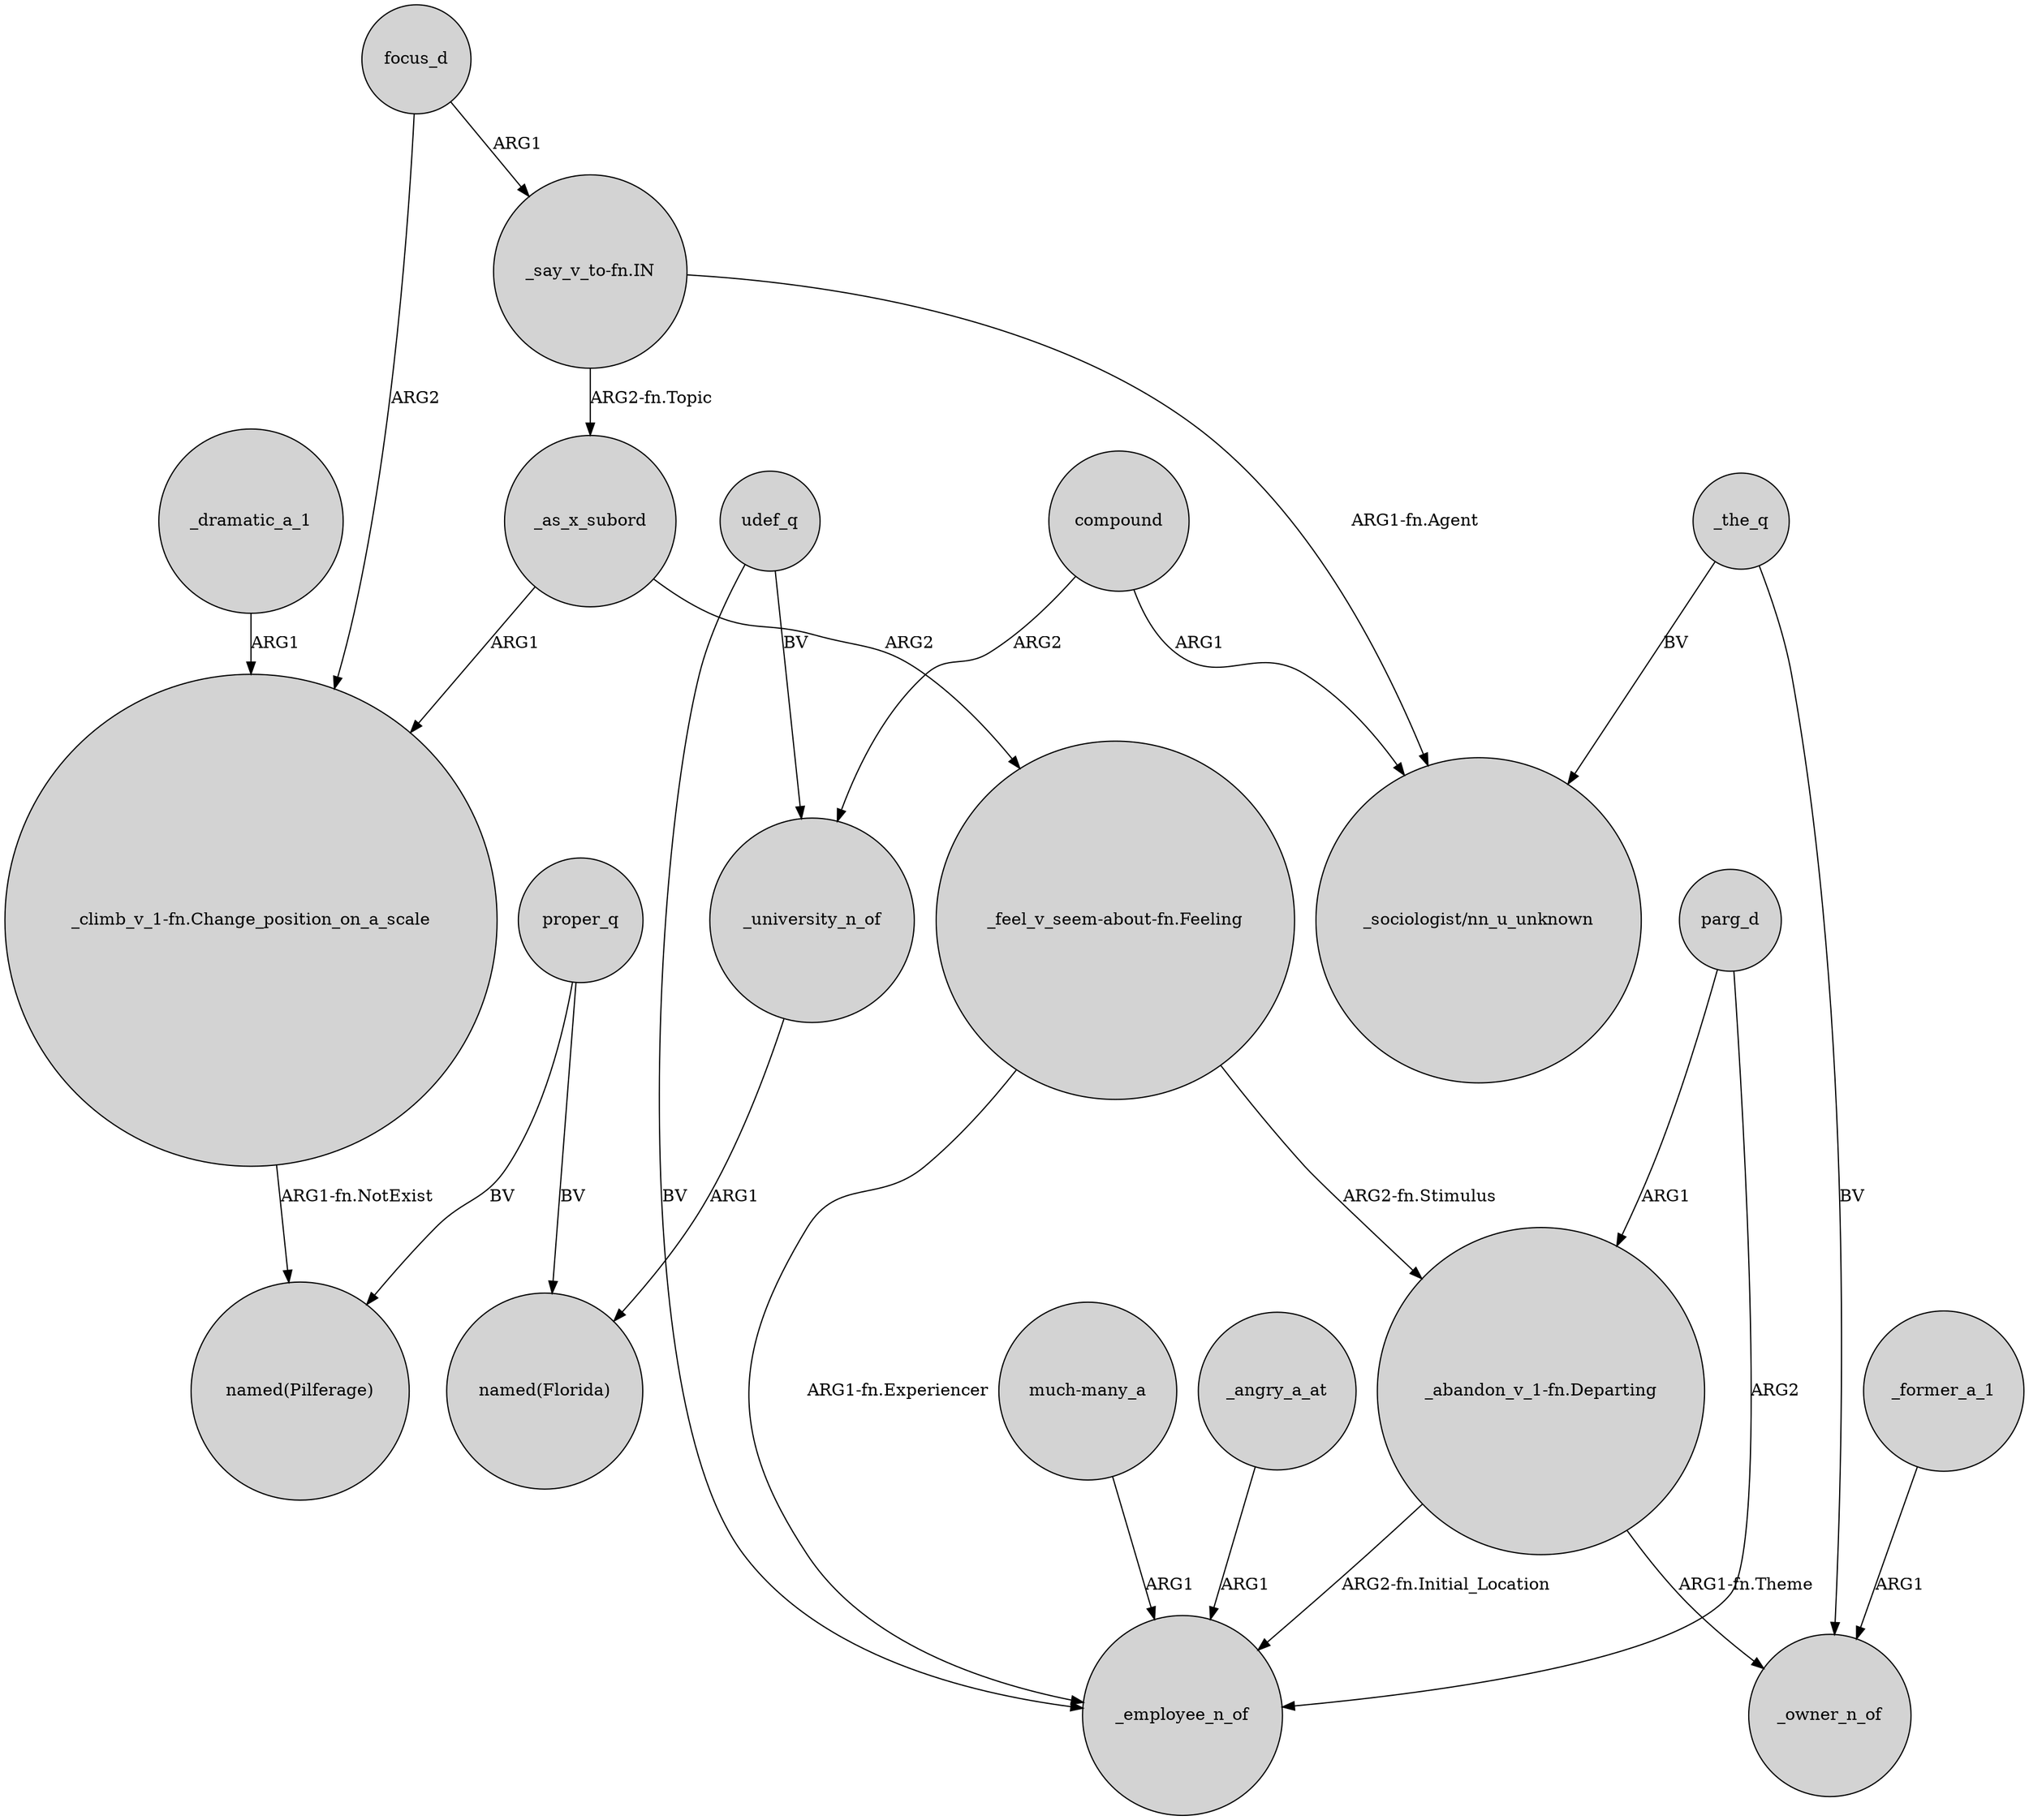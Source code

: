 digraph {
	node [shape=circle style=filled]
	proper_q -> "named(Pilferage)" [label=BV]
	udef_q -> _employee_n_of [label=BV]
	"_say_v_to-fn.IN" -> "_sociologist/nn_u_unknown" [label="ARG1-fn.Agent"]
	proper_q -> "named(Florida)" [label=BV]
	"_abandon_v_1-fn.Departing" -> _employee_n_of [label="ARG2-fn.Initial_Location"]
	"_climb_v_1-fn.Change_position_on_a_scale" -> "named(Pilferage)" [label="ARG1-fn.NotExist"]
	focus_d -> "_climb_v_1-fn.Change_position_on_a_scale" [label=ARG2]
	_angry_a_at -> _employee_n_of [label=ARG1]
	_former_a_1 -> _owner_n_of [label=ARG1]
	udef_q -> _university_n_of [label=BV]
	parg_d -> "_abandon_v_1-fn.Departing" [label=ARG1]
	_as_x_subord -> "_feel_v_seem-about-fn.Feeling" [label=ARG2]
	_dramatic_a_1 -> "_climb_v_1-fn.Change_position_on_a_scale" [label=ARG1]
	compound -> _university_n_of [label=ARG2]
	"_feel_v_seem-about-fn.Feeling" -> "_abandon_v_1-fn.Departing" [label="ARG2-fn.Stimulus"]
	_the_q -> _owner_n_of [label=BV]
	parg_d -> _employee_n_of [label=ARG2]
	"_say_v_to-fn.IN" -> _as_x_subord [label="ARG2-fn.Topic"]
	"much-many_a" -> _employee_n_of [label=ARG1]
	compound -> "_sociologist/nn_u_unknown" [label=ARG1]
	_the_q -> "_sociologist/nn_u_unknown" [label=BV]
	"_feel_v_seem-about-fn.Feeling" -> _employee_n_of [label="ARG1-fn.Experiencer"]
	_university_n_of -> "named(Florida)" [label=ARG1]
	_as_x_subord -> "_climb_v_1-fn.Change_position_on_a_scale" [label=ARG1]
	"_abandon_v_1-fn.Departing" -> _owner_n_of [label="ARG1-fn.Theme"]
	focus_d -> "_say_v_to-fn.IN" [label=ARG1]
}
